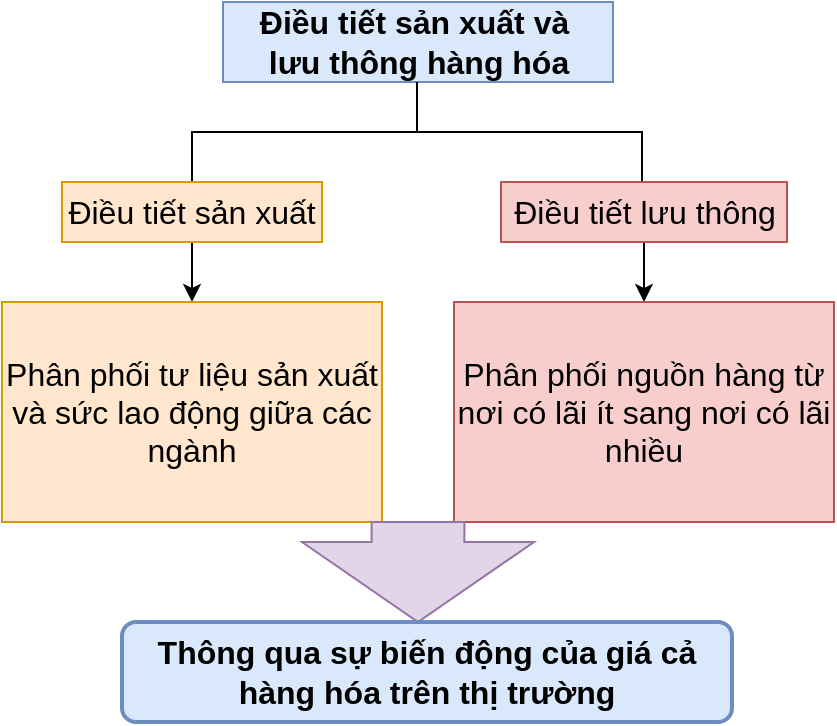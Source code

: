 <mxfile version="12.0.2" type="github" pages="1"><diagram id="msaLKFV_5v-NAo-nIYSi" name="Page-1"><mxGraphModel dx="712" dy="375" grid="1" gridSize="10" guides="1" tooltips="1" connect="1" arrows="1" fold="1" page="1" pageScale="1" pageWidth="850" pageHeight="1100" math="0" shadow="0"><root><mxCell id="0"/><mxCell id="1" parent="0"/><mxCell id="fuN57peM9A7rpZhnKc-o-1" value="&lt;font style=&quot;font-size: 16px;&quot;&gt;Điều tiết sản xuất và&amp;nbsp;&lt;br style=&quot;font-size: 16px;&quot;&gt;lưu thông hàng hóa&lt;/font&gt;" style="rounded=0;whiteSpace=wrap;html=1;fontSize=16;fillColor=#dae8fc;strokeColor=#6c8ebf;fontStyle=1" parent="1" vertex="1"><mxGeometry x="330.5" y="100" width="195" height="40" as="geometry"/></mxCell><mxCell id="fuN57peM9A7rpZhnKc-o-5" value="" style="strokeWidth=1;html=1;shape=mxgraph.flowchart.annotation_2;align=left;labelPosition=right;pointerEvents=1;connectable=0;direction=south;fontSize=16;fontStyle=0" parent="1" vertex="1"><mxGeometry x="315" y="140" width="225" height="50" as="geometry"/></mxCell><mxCell id="zIo-lcrYmKkcRHm3wwqQ-7" value="" style="edgeStyle=orthogonalEdgeStyle;rounded=0;orthogonalLoop=1;jettySize=auto;html=1;fontSize=17;" edge="1" parent="1" source="fuN57peM9A7rpZhnKc-o-6"><mxGeometry relative="1" as="geometry"><mxPoint x="315" y="250" as="targetPoint"/></mxGeometry></mxCell><mxCell id="fuN57peM9A7rpZhnKc-o-6" value="Điều tiết sản xuất" style="rounded=0;whiteSpace=wrap;html=1;fontSize=16;fillColor=#ffe6cc;strokeColor=#d79b00;" parent="1" vertex="1"><mxGeometry x="250" y="190" width="130" height="30" as="geometry"/></mxCell><mxCell id="fuN57peM9A7rpZhnKc-o-11" value="Phân phối tư liệu sản xuất và sức lao động giữa các ngành" style="rounded=0;whiteSpace=wrap;html=1;fontSize=16;fillColor=#ffe6cc;strokeColor=#d79b00;" parent="1" vertex="1"><mxGeometry x="220" y="250" width="190" height="110" as="geometry"/></mxCell><mxCell id="zIo-lcrYmKkcRHm3wwqQ-9" value="" style="edgeStyle=orthogonalEdgeStyle;rounded=0;orthogonalLoop=1;jettySize=auto;html=1;fontSize=17;" edge="1" parent="1" source="fuN57peM9A7rpZhnKc-o-13"><mxGeometry relative="1" as="geometry"><mxPoint x="541" y="250" as="targetPoint"/><Array as="points"><mxPoint x="541" y="250"/><mxPoint x="541" y="250"/></Array></mxGeometry></mxCell><mxCell id="fuN57peM9A7rpZhnKc-o-13" value="Điều tiết lưu thông" style="rounded=0;whiteSpace=wrap;html=1;fontSize=16;fillColor=#f8cecc;strokeColor=#b85450;" parent="1" vertex="1"><mxGeometry x="469.5" y="190" width="143" height="30" as="geometry"/></mxCell><mxCell id="fuN57peM9A7rpZhnKc-o-15" value="Phân phối nguồn hàng từ nơi có lãi ít sang nơi có lãi nhiều" style="rounded=0;whiteSpace=wrap;html=1;fontSize=16;fillColor=#f8cecc;strokeColor=#b85450;" parent="1" vertex="1"><mxGeometry x="446" y="250" width="190" height="110" as="geometry"/></mxCell><mxCell id="fuN57peM9A7rpZhnKc-o-21" value="" style="html=1;shadow=0;dashed=0;align=center;verticalAlign=middle;shape=mxgraph.arrows2.arrow;dy=0.6;dx=40;direction=south;notch=0;strokeWidth=1;fontSize=16;fillColor=#e1d5e7;strokeColor=#9673a6;" parent="1" vertex="1"><mxGeometry x="370" y="360" width="116" height="50" as="geometry"/></mxCell><mxCell id="fuN57peM9A7rpZhnKc-o-22" value="&lt;font style=&quot;font-size: 16px;&quot;&gt;Thông qua sự biến động của giá cả hàng hóa trên thị trường&lt;/font&gt;" style="rounded=1;whiteSpace=wrap;html=1;absoluteArcSize=1;arcSize=14;strokeWidth=2;fontSize=16;fontStyle=1;fillColor=#dae8fc;strokeColor=#6c8ebf;" parent="1" vertex="1"><mxGeometry x="280" y="410" width="305" height="50" as="geometry"/></mxCell></root></mxGraphModel></diagram></mxfile>